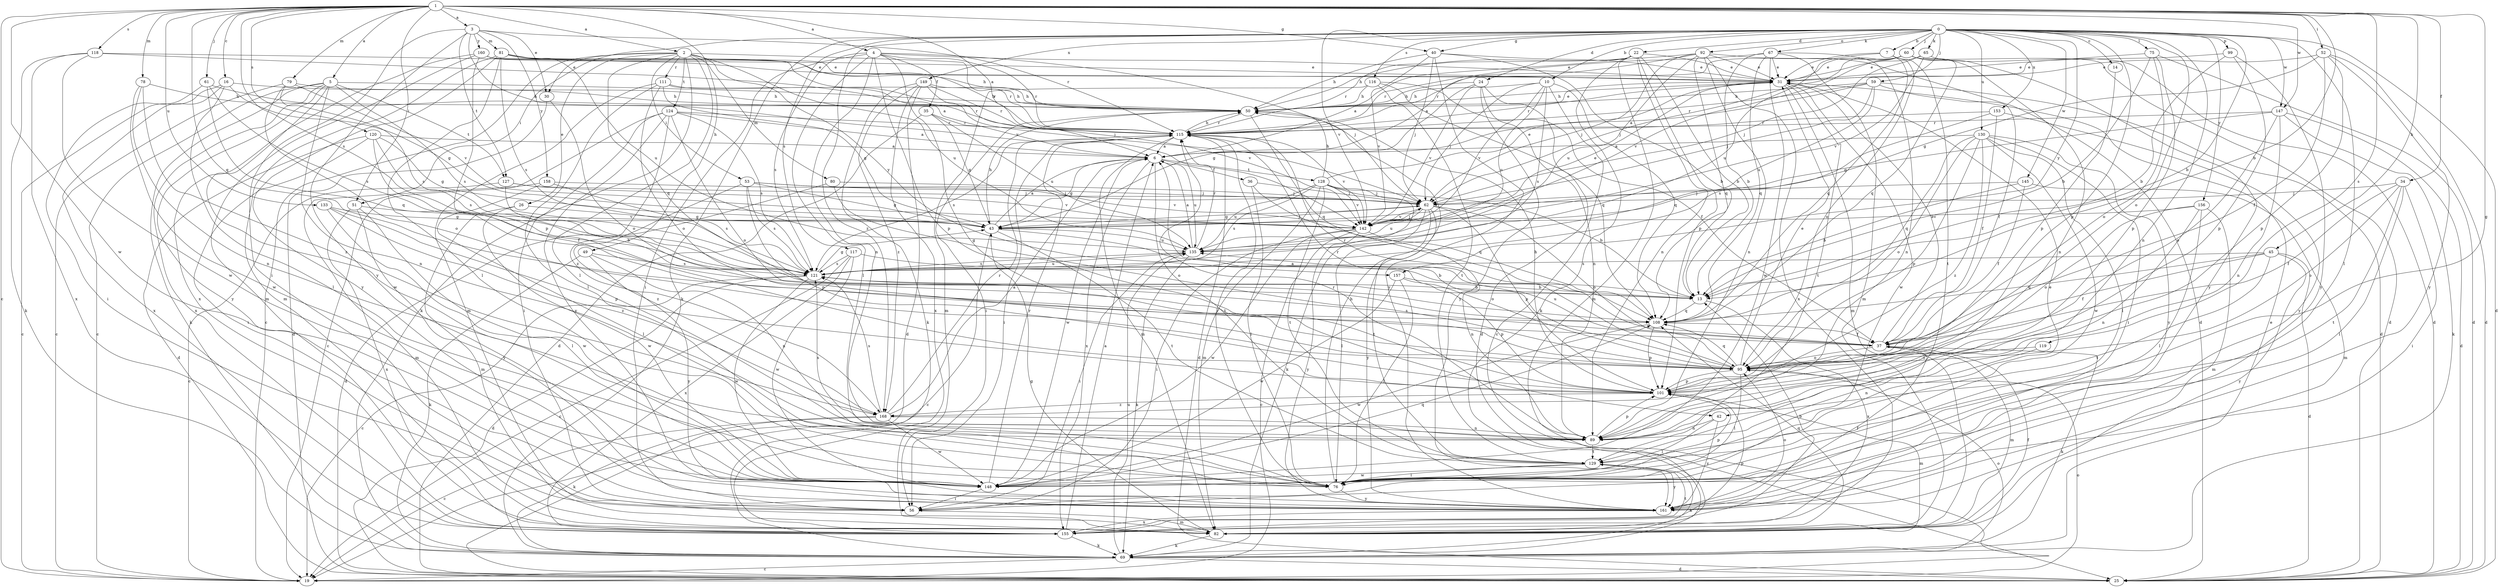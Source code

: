 strict digraph  {
0;
1;
2;
3;
4;
5;
6;
7;
10;
13;
14;
16;
19;
22;
24;
25;
26;
30;
31;
34;
35;
36;
37;
40;
42;
43;
45;
49;
50;
51;
52;
53;
56;
59;
60;
61;
62;
65;
67;
69;
75;
76;
78;
79;
80;
81;
82;
89;
92;
95;
99;
101;
108;
111;
115;
116;
117;
118;
119;
120;
121;
124;
127;
128;
129;
130;
133;
135;
142;
145;
147;
148;
149;
153;
155;
156;
157;
158;
160;
161;
168;
0 -> 7  [label=b];
0 -> 10  [label=b];
0 -> 13  [label=b];
0 -> 14  [label=c];
0 -> 22  [label=d];
0 -> 24  [label=d];
0 -> 25  [label=d];
0 -> 40  [label=g];
0 -> 51  [label=i];
0 -> 59  [label=j];
0 -> 60  [label=j];
0 -> 65  [label=k];
0 -> 67  [label=k];
0 -> 69  [label=k];
0 -> 75  [label=l];
0 -> 76  [label=l];
0 -> 89  [label=n];
0 -> 92  [label=o];
0 -> 95  [label=o];
0 -> 99  [label=p];
0 -> 101  [label=p];
0 -> 116  [label=s];
0 -> 117  [label=s];
0 -> 130  [label=u];
0 -> 142  [label=v];
0 -> 145  [label=w];
0 -> 147  [label=w];
0 -> 149  [label=x];
0 -> 153  [label=x];
0 -> 156  [label=y];
0 -> 157  [label=y];
0 -> 168  [label=z];
1 -> 2  [label=a];
1 -> 3  [label=a];
1 -> 4  [label=a];
1 -> 5  [label=a];
1 -> 6  [label=a];
1 -> 13  [label=b];
1 -> 16  [label=c];
1 -> 19  [label=c];
1 -> 34  [label=f];
1 -> 40  [label=g];
1 -> 42  [label=g];
1 -> 45  [label=h];
1 -> 49  [label=h];
1 -> 51  [label=i];
1 -> 52  [label=i];
1 -> 61  [label=j];
1 -> 78  [label=m];
1 -> 79  [label=m];
1 -> 108  [label=q];
1 -> 118  [label=s];
1 -> 119  [label=s];
1 -> 120  [label=s];
1 -> 121  [label=s];
1 -> 133  [label=u];
1 -> 147  [label=w];
1 -> 148  [label=w];
2 -> 19  [label=c];
2 -> 26  [label=e];
2 -> 30  [label=e];
2 -> 53  [label=i];
2 -> 69  [label=k];
2 -> 76  [label=l];
2 -> 80  [label=m];
2 -> 108  [label=q];
2 -> 111  [label=r];
2 -> 115  [label=r];
2 -> 124  [label=t];
2 -> 135  [label=u];
2 -> 157  [label=y];
3 -> 30  [label=e];
3 -> 56  [label=i];
3 -> 81  [label=m];
3 -> 115  [label=r];
3 -> 127  [label=t];
3 -> 142  [label=v];
3 -> 158  [label=y];
3 -> 160  [label=y];
3 -> 161  [label=y];
4 -> 31  [label=e];
4 -> 35  [label=f];
4 -> 42  [label=g];
4 -> 56  [label=i];
4 -> 62  [label=j];
4 -> 76  [label=l];
4 -> 89  [label=n];
4 -> 101  [label=p];
4 -> 115  [label=r];
4 -> 121  [label=s];
5 -> 19  [label=c];
5 -> 50  [label=h];
5 -> 69  [label=k];
5 -> 89  [label=n];
5 -> 121  [label=s];
5 -> 127  [label=t];
5 -> 148  [label=w];
5 -> 155  [label=x];
5 -> 161  [label=y];
6 -> 36  [label=f];
6 -> 43  [label=g];
6 -> 128  [label=t];
6 -> 129  [label=t];
6 -> 135  [label=u];
6 -> 148  [label=w];
6 -> 155  [label=x];
7 -> 31  [label=e];
7 -> 95  [label=o];
7 -> 108  [label=q];
7 -> 129  [label=t];
7 -> 135  [label=u];
10 -> 19  [label=c];
10 -> 50  [label=h];
10 -> 62  [label=j];
10 -> 108  [label=q];
10 -> 121  [label=s];
10 -> 135  [label=u];
10 -> 142  [label=v];
13 -> 108  [label=q];
13 -> 155  [label=x];
14 -> 101  [label=p];
16 -> 19  [label=c];
16 -> 43  [label=g];
16 -> 50  [label=h];
16 -> 76  [label=l];
16 -> 155  [label=x];
19 -> 95  [label=o];
22 -> 6  [label=a];
22 -> 13  [label=b];
22 -> 31  [label=e];
22 -> 69  [label=k];
22 -> 82  [label=m];
22 -> 89  [label=n];
22 -> 101  [label=p];
22 -> 115  [label=r];
24 -> 25  [label=d];
24 -> 43  [label=g];
24 -> 50  [label=h];
24 -> 89  [label=n];
24 -> 142  [label=v];
24 -> 161  [label=y];
26 -> 43  [label=g];
26 -> 82  [label=m];
26 -> 148  [label=w];
30 -> 25  [label=d];
30 -> 95  [label=o];
31 -> 50  [label=h];
31 -> 82  [label=m];
31 -> 115  [label=r];
31 -> 129  [label=t];
31 -> 148  [label=w];
34 -> 37  [label=f];
34 -> 56  [label=i];
34 -> 62  [label=j];
34 -> 76  [label=l];
34 -> 95  [label=o];
34 -> 129  [label=t];
35 -> 25  [label=d];
35 -> 43  [label=g];
35 -> 115  [label=r];
35 -> 135  [label=u];
36 -> 62  [label=j];
36 -> 76  [label=l];
36 -> 108  [label=q];
37 -> 31  [label=e];
37 -> 69  [label=k];
37 -> 82  [label=m];
37 -> 95  [label=o];
37 -> 115  [label=r];
37 -> 121  [label=s];
37 -> 135  [label=u];
40 -> 13  [label=b];
40 -> 31  [label=e];
40 -> 50  [label=h];
40 -> 62  [label=j];
40 -> 142  [label=v];
40 -> 161  [label=y];
42 -> 76  [label=l];
42 -> 89  [label=n];
42 -> 161  [label=y];
43 -> 6  [label=a];
43 -> 19  [label=c];
43 -> 50  [label=h];
43 -> 62  [label=j];
43 -> 95  [label=o];
43 -> 129  [label=t];
43 -> 135  [label=u];
45 -> 25  [label=d];
45 -> 37  [label=f];
45 -> 108  [label=q];
45 -> 121  [label=s];
45 -> 129  [label=t];
45 -> 161  [label=y];
49 -> 69  [label=k];
49 -> 89  [label=n];
49 -> 121  [label=s];
49 -> 161  [label=y];
50 -> 31  [label=e];
50 -> 56  [label=i];
50 -> 108  [label=q];
50 -> 115  [label=r];
51 -> 142  [label=v];
51 -> 148  [label=w];
51 -> 155  [label=x];
51 -> 161  [label=y];
52 -> 25  [label=d];
52 -> 31  [label=e];
52 -> 37  [label=f];
52 -> 43  [label=g];
52 -> 101  [label=p];
52 -> 161  [label=y];
53 -> 43  [label=g];
53 -> 62  [label=j];
53 -> 101  [label=p];
53 -> 121  [label=s];
53 -> 142  [label=v];
53 -> 168  [label=z];
56 -> 82  [label=m];
59 -> 6  [label=a];
59 -> 25  [label=d];
59 -> 37  [label=f];
59 -> 50  [label=h];
59 -> 62  [label=j];
59 -> 115  [label=r];
59 -> 135  [label=u];
60 -> 25  [label=d];
60 -> 31  [label=e];
60 -> 62  [label=j];
60 -> 89  [label=n];
60 -> 108  [label=q];
60 -> 115  [label=r];
60 -> 142  [label=v];
60 -> 161  [label=y];
61 -> 50  [label=h];
61 -> 56  [label=i];
61 -> 108  [label=q];
61 -> 121  [label=s];
62 -> 43  [label=g];
62 -> 76  [label=l];
62 -> 95  [label=o];
62 -> 101  [label=p];
62 -> 129  [label=t];
62 -> 135  [label=u];
62 -> 142  [label=v];
62 -> 161  [label=y];
65 -> 25  [label=d];
65 -> 31  [label=e];
65 -> 62  [label=j];
65 -> 142  [label=v];
67 -> 13  [label=b];
67 -> 31  [label=e];
67 -> 82  [label=m];
67 -> 89  [label=n];
67 -> 108  [label=q];
67 -> 115  [label=r];
67 -> 148  [label=w];
69 -> 19  [label=c];
69 -> 25  [label=d];
69 -> 31  [label=e];
69 -> 95  [label=o];
69 -> 135  [label=u];
75 -> 13  [label=b];
75 -> 25  [label=d];
75 -> 31  [label=e];
75 -> 95  [label=o];
75 -> 101  [label=p];
76 -> 31  [label=e];
76 -> 50  [label=h];
76 -> 101  [label=p];
76 -> 115  [label=r];
76 -> 161  [label=y];
78 -> 50  [label=h];
78 -> 89  [label=n];
78 -> 148  [label=w];
78 -> 168  [label=z];
79 -> 19  [label=c];
79 -> 50  [label=h];
79 -> 95  [label=o];
79 -> 121  [label=s];
79 -> 142  [label=v];
80 -> 25  [label=d];
80 -> 62  [label=j];
80 -> 95  [label=o];
81 -> 31  [label=e];
81 -> 76  [label=l];
81 -> 82  [label=m];
81 -> 115  [label=r];
81 -> 121  [label=s];
81 -> 135  [label=u];
81 -> 161  [label=y];
82 -> 37  [label=f];
82 -> 43  [label=g];
82 -> 69  [label=k];
82 -> 108  [label=q];
89 -> 101  [label=p];
89 -> 115  [label=r];
89 -> 121  [label=s];
89 -> 129  [label=t];
92 -> 6  [label=a];
92 -> 25  [label=d];
92 -> 31  [label=e];
92 -> 50  [label=h];
92 -> 62  [label=j];
92 -> 89  [label=n];
92 -> 108  [label=q];
92 -> 135  [label=u];
92 -> 155  [label=x];
95 -> 6  [label=a];
95 -> 31  [label=e];
95 -> 76  [label=l];
95 -> 101  [label=p];
95 -> 108  [label=q];
95 -> 115  [label=r];
99 -> 13  [label=b];
99 -> 31  [label=e];
99 -> 101  [label=p];
99 -> 161  [label=y];
101 -> 50  [label=h];
101 -> 82  [label=m];
101 -> 168  [label=z];
108 -> 37  [label=f];
108 -> 101  [label=p];
108 -> 148  [label=w];
111 -> 43  [label=g];
111 -> 50  [label=h];
111 -> 76  [label=l];
111 -> 82  [label=m];
111 -> 95  [label=o];
111 -> 115  [label=r];
115 -> 6  [label=a];
115 -> 25  [label=d];
115 -> 50  [label=h];
115 -> 56  [label=i];
115 -> 82  [label=m];
115 -> 121  [label=s];
115 -> 142  [label=v];
116 -> 37  [label=f];
116 -> 50  [label=h];
116 -> 82  [label=m];
116 -> 108  [label=q];
116 -> 129  [label=t];
117 -> 13  [label=b];
117 -> 19  [label=c];
117 -> 121  [label=s];
117 -> 148  [label=w];
117 -> 155  [label=x];
118 -> 6  [label=a];
118 -> 31  [label=e];
118 -> 69  [label=k];
118 -> 148  [label=w];
118 -> 155  [label=x];
119 -> 89  [label=n];
119 -> 95  [label=o];
120 -> 6  [label=a];
120 -> 25  [label=d];
120 -> 37  [label=f];
120 -> 43  [label=g];
120 -> 56  [label=i];
120 -> 121  [label=s];
121 -> 13  [label=b];
121 -> 19  [label=c];
121 -> 25  [label=d];
121 -> 43  [label=g];
121 -> 135  [label=u];
121 -> 148  [label=w];
124 -> 6  [label=a];
124 -> 19  [label=c];
124 -> 56  [label=i];
124 -> 95  [label=o];
124 -> 115  [label=r];
124 -> 121  [label=s];
124 -> 161  [label=y];
124 -> 168  [label=z];
127 -> 13  [label=b];
127 -> 19  [label=c];
127 -> 62  [label=j];
127 -> 142  [label=v];
128 -> 13  [label=b];
128 -> 31  [label=e];
128 -> 50  [label=h];
128 -> 62  [label=j];
128 -> 69  [label=k];
128 -> 82  [label=m];
128 -> 121  [label=s];
128 -> 129  [label=t];
128 -> 135  [label=u];
128 -> 142  [label=v];
129 -> 69  [label=k];
129 -> 76  [label=l];
129 -> 148  [label=w];
129 -> 161  [label=y];
130 -> 6  [label=a];
130 -> 56  [label=i];
130 -> 76  [label=l];
130 -> 95  [label=o];
130 -> 101  [label=p];
130 -> 108  [label=q];
130 -> 148  [label=w];
130 -> 161  [label=y];
130 -> 168  [label=z];
133 -> 43  [label=g];
133 -> 76  [label=l];
133 -> 101  [label=p];
133 -> 168  [label=z];
135 -> 6  [label=a];
135 -> 56  [label=i];
135 -> 69  [label=k];
135 -> 115  [label=r];
135 -> 121  [label=s];
142 -> 19  [label=c];
142 -> 31  [label=e];
142 -> 56  [label=i];
142 -> 62  [label=j];
142 -> 89  [label=n];
142 -> 148  [label=w];
142 -> 161  [label=y];
145 -> 13  [label=b];
145 -> 37  [label=f];
145 -> 62  [label=j];
145 -> 82  [label=m];
147 -> 25  [label=d];
147 -> 43  [label=g];
147 -> 69  [label=k];
147 -> 89  [label=n];
147 -> 95  [label=o];
147 -> 115  [label=r];
148 -> 56  [label=i];
148 -> 108  [label=q];
148 -> 115  [label=r];
149 -> 25  [label=d];
149 -> 50  [label=h];
149 -> 69  [label=k];
149 -> 115  [label=r];
149 -> 142  [label=v];
149 -> 155  [label=x];
149 -> 168  [label=z];
153 -> 37  [label=f];
153 -> 115  [label=r];
153 -> 121  [label=s];
153 -> 161  [label=y];
155 -> 6  [label=a];
155 -> 13  [label=b];
155 -> 69  [label=k];
155 -> 101  [label=p];
155 -> 129  [label=t];
156 -> 76  [label=l];
156 -> 82  [label=m];
156 -> 89  [label=n];
156 -> 95  [label=o];
156 -> 142  [label=v];
157 -> 13  [label=b];
157 -> 76  [label=l];
157 -> 101  [label=p];
157 -> 148  [label=w];
158 -> 62  [label=j];
158 -> 76  [label=l];
158 -> 82  [label=m];
158 -> 121  [label=s];
160 -> 31  [label=e];
160 -> 50  [label=h];
160 -> 62  [label=j];
160 -> 82  [label=m];
160 -> 101  [label=p];
160 -> 155  [label=x];
161 -> 37  [label=f];
161 -> 95  [label=o];
161 -> 155  [label=x];
168 -> 6  [label=a];
168 -> 19  [label=c];
168 -> 69  [label=k];
168 -> 89  [label=n];
168 -> 115  [label=r];
168 -> 121  [label=s];
168 -> 148  [label=w];
}
